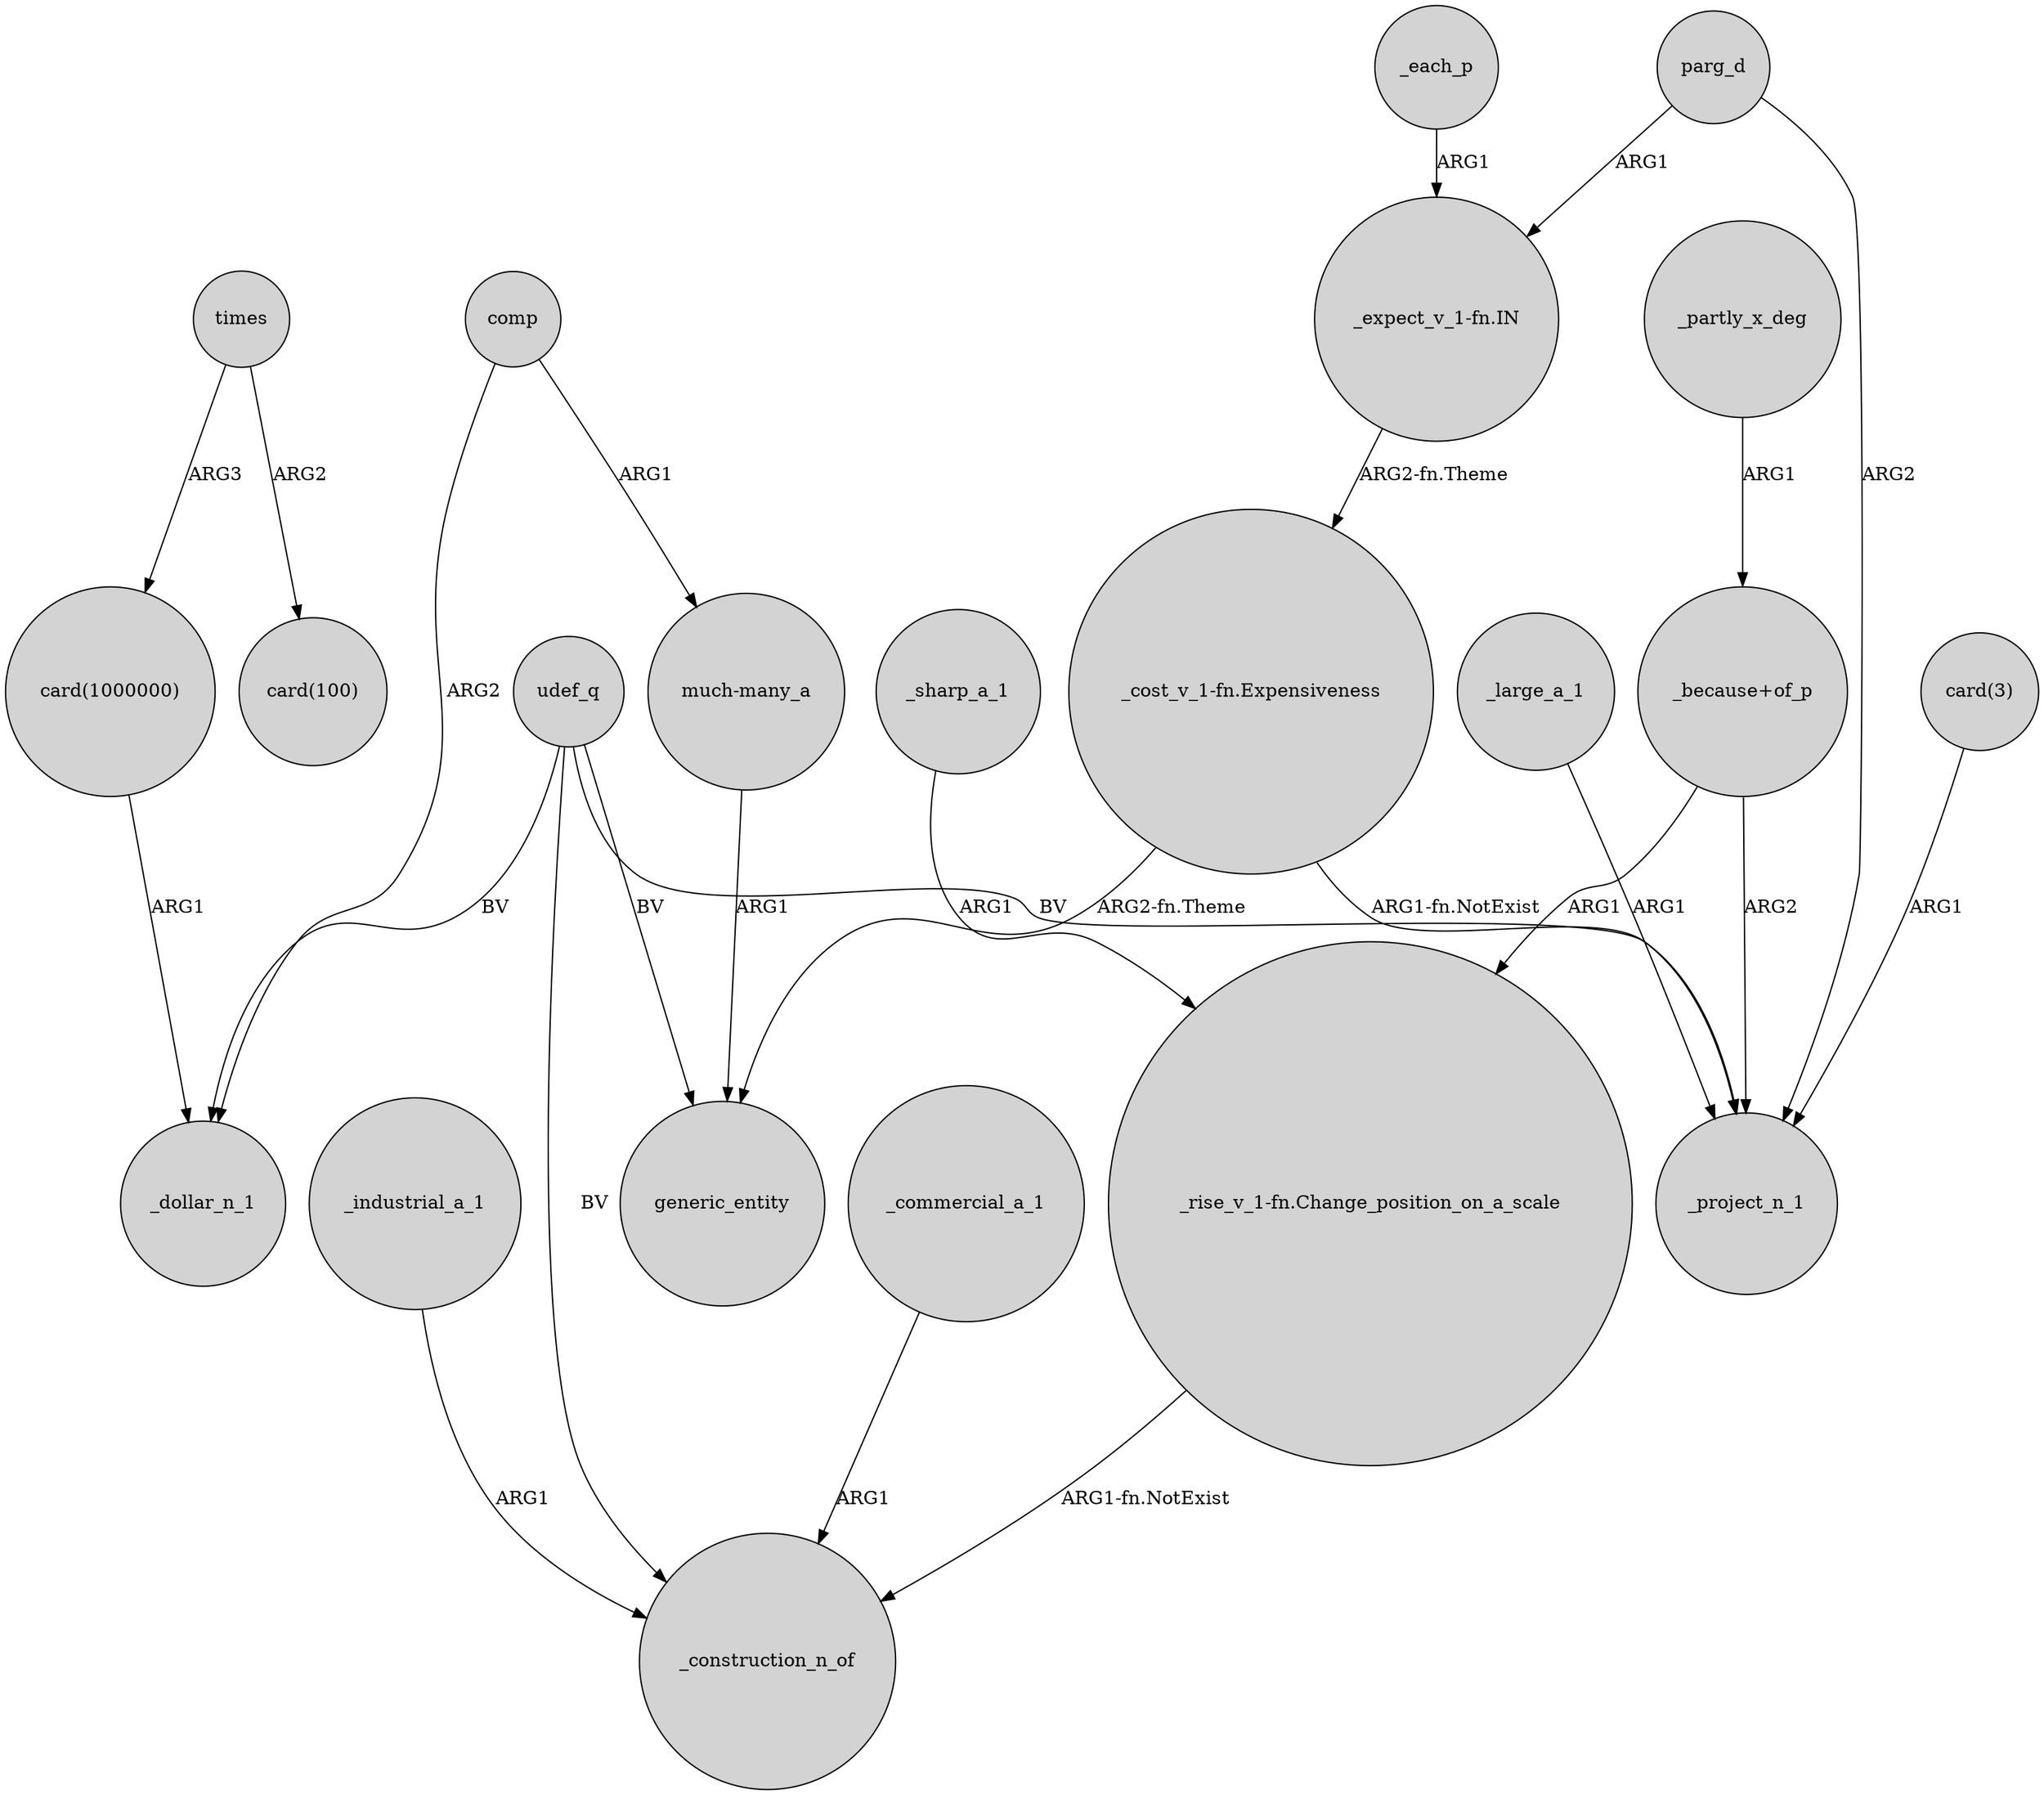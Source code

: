 digraph {
	node [shape=circle style=filled]
	"card(1000000)" -> _dollar_n_1 [label=ARG1]
	_industrial_a_1 -> _construction_n_of [label=ARG1]
	"_rise_v_1-fn.Change_position_on_a_scale" -> _construction_n_of [label="ARG1-fn.NotExist"]
	udef_q -> generic_entity [label=BV]
	times -> "card(100)" [label=ARG2]
	"much-many_a" -> generic_entity [label=ARG1]
	udef_q -> _project_n_1 [label=BV]
	"_cost_v_1-fn.Expensiveness" -> _project_n_1 [label="ARG1-fn.NotExist"]
	_each_p -> "_expect_v_1-fn.IN" [label=ARG1]
	"_cost_v_1-fn.Expensiveness" -> generic_entity [label="ARG2-fn.Theme"]
	parg_d -> _project_n_1 [label=ARG2]
	"_because+of_p" -> "_rise_v_1-fn.Change_position_on_a_scale" [label=ARG1]
	comp -> "much-many_a" [label=ARG1]
	times -> "card(1000000)" [label=ARG3]
	"_because+of_p" -> _project_n_1 [label=ARG2]
	parg_d -> "_expect_v_1-fn.IN" [label=ARG1]
	_sharp_a_1 -> "_rise_v_1-fn.Change_position_on_a_scale" [label=ARG1]
	_commercial_a_1 -> _construction_n_of [label=ARG1]
	"card(3)" -> _project_n_1 [label=ARG1]
	_partly_x_deg -> "_because+of_p" [label=ARG1]
	comp -> _dollar_n_1 [label=ARG2]
	udef_q -> _construction_n_of [label=BV]
	_large_a_1 -> _project_n_1 [label=ARG1]
	"_expect_v_1-fn.IN" -> "_cost_v_1-fn.Expensiveness" [label="ARG2-fn.Theme"]
	udef_q -> _dollar_n_1 [label=BV]
}
